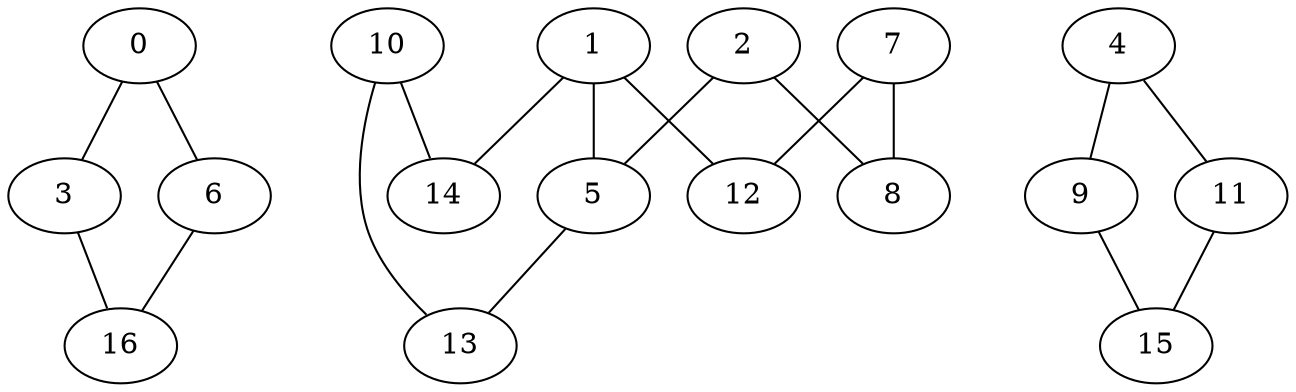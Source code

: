 graph "sampletest150-mod2_image21.bmp" {
	0	 [type=corner,
		x=333,
		y=156];
	3	 [type=corner,
		x=319,
		y=366];
	0 -- 3	 [angle0="-1.50",
		frequency=1,
		type0=line];
	6	 [type=corner,
		x=188,
		y=166];
	0 -- 6	 [angle0="-.07",
		frequency=1,
		type0=line];
	1	 [type=intersection,
		x=240,
		y=253];
	5	 [type=intersection,
		x=309,
		y=269];
	1 -- 5	 [angle0=".23",
		frequency=1,
		type0=line];
	12	 [type=corner,
		x=218,
		y=241];
	1 -- 12	 [angle0=".50",
		frequency=1,
		type0=line];
	14	 [type=corner,
		x=234,
		y=256];
	1 -- 14	 [angle0="-.46",
		frequency=1,
		type0=line];
	2	 [type=corner,
		x=321,
		y=261];
	2 -- 5	 [angle0="-.59",
		frequency=1,
		type0=line];
	8	 [type=corner,
		x=288,
		y=172];
	2 -- 8	 [angle0="1.22",
		frequency=1,
		type0=line];
	16	 [type=corner,
		x=195,
		y=360];
	3 -- 16	 [angle0=".05",
		frequency=1,
		type0=line];
	4	 [type=corner,
		x=144,
		y=451];
	9	 [type=corner,
		x=149,
		y=68];
	4 -- 9	 [angle0="-1.56",
		frequency=1,
		type0=line];
	11	 [type=corner,
		x=401,
		y=450];
	4 -- 11	 [angle0="-.00",
		frequency=1,
		type0=line];
	13	 [type=corner,
		x=317,
		y=346];
	5 -- 13	 [angle0="1.47",
		frequency=1,
		type0=line];
	6 -- 16	 [angle0="1.53",
		frequency=1,
		type0=line];
	7	 [type=corner,
		x=229,
		y=181];
	7 -- 8	 [angle0="-.15",
		frequency=1,
		type0=line];
	7 -- 12	 [angle0="-1.39",
		frequency=1,
		type0=line];
	15	 [type=corner,
		x=383,
		y=52];
	9 -- 15	 [angle0="-.07",
		frequency=1,
		type0=line];
	10	 [type=corner,
		x=215,
		y=316];
	10 -- 13	 [angle0=".29",
		frequency=1,
		type0=line];
	10 -- 14	 [angle0="-1.26",
		frequency=1,
		type0=line];
	11 -- 15	 [angle0="1.53",
		frequency=1,
		type0=line];
}
